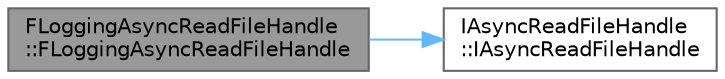 digraph "FLoggingAsyncReadFileHandle::FLoggingAsyncReadFileHandle"
{
 // INTERACTIVE_SVG=YES
 // LATEX_PDF_SIZE
  bgcolor="transparent";
  edge [fontname=Helvetica,fontsize=10,labelfontname=Helvetica,labelfontsize=10];
  node [fontname=Helvetica,fontsize=10,shape=box,height=0.2,width=0.4];
  rankdir="LR";
  Node1 [id="Node000001",label="FLoggingAsyncReadFileHandle\l::FLoggingAsyncReadFileHandle",height=0.2,width=0.4,color="gray40", fillcolor="grey60", style="filled", fontcolor="black",tooltip=" "];
  Node1 -> Node2 [id="edge1_Node000001_Node000002",color="steelblue1",style="solid",tooltip=" "];
  Node2 [id="Node000002",label="IAsyncReadFileHandle\l::IAsyncReadFileHandle",height=0.2,width=0.4,color="grey40", fillcolor="white", style="filled",URL="$d4/d6a/classIAsyncReadFileHandle.html#a99722bd4f92a5e16348deba0f6ee166a",tooltip=" "];
}
